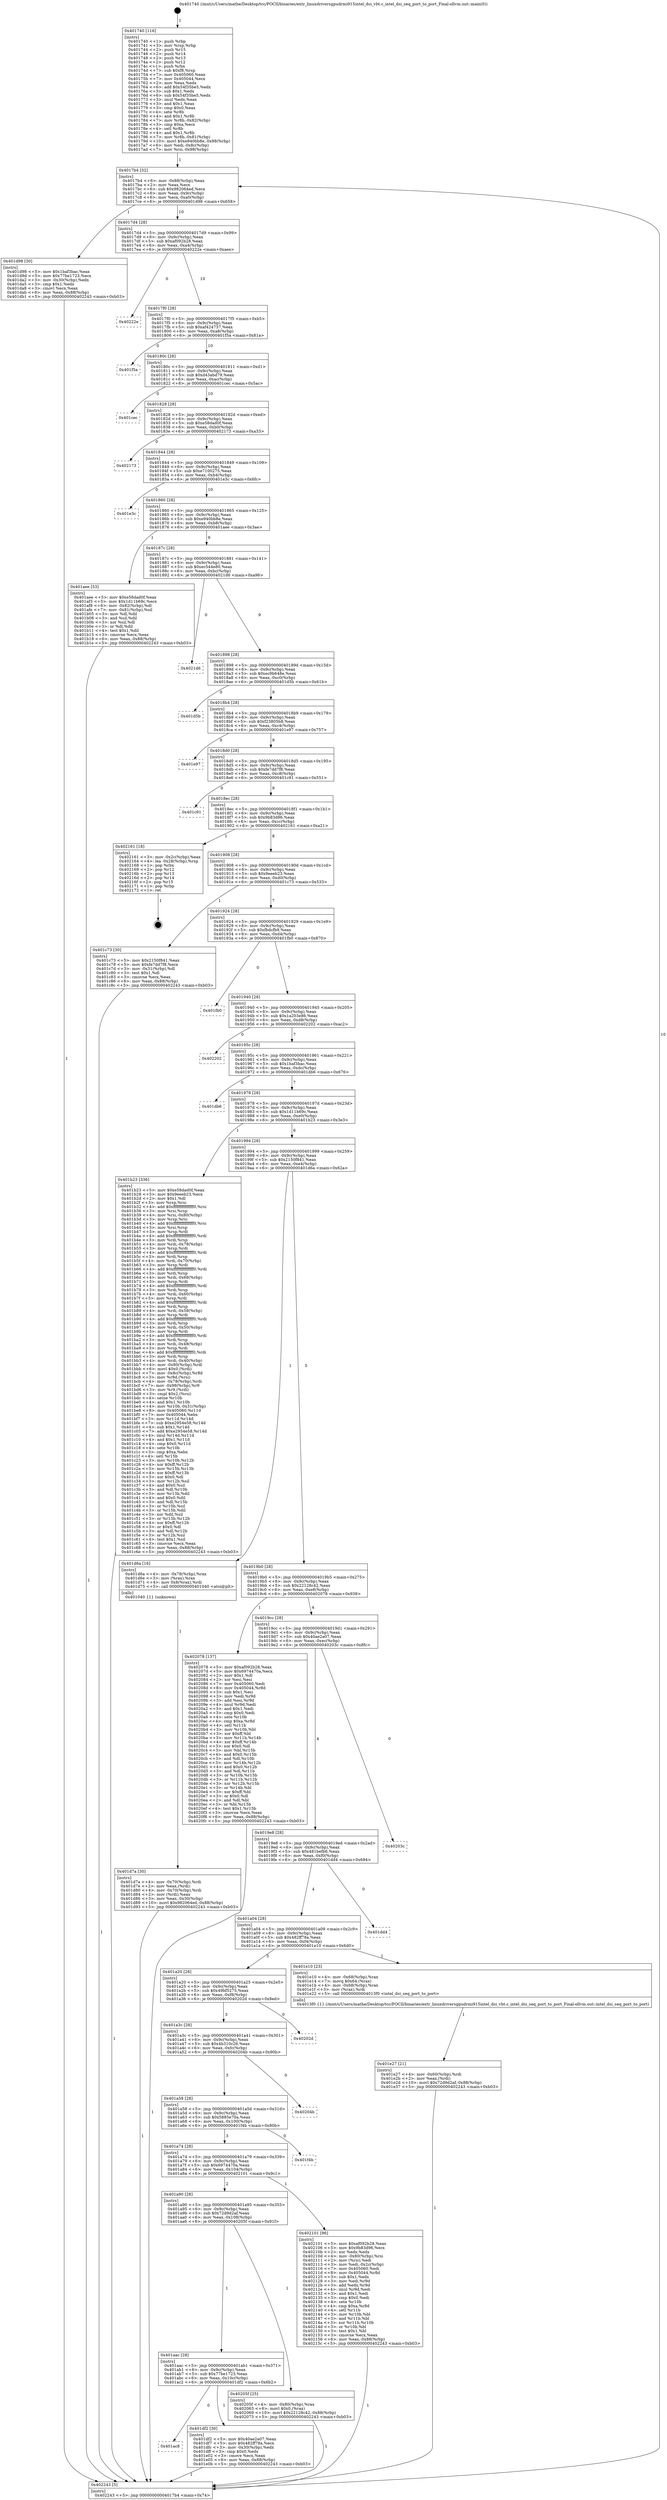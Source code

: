 digraph "0x401740" {
  label = "0x401740 (/mnt/c/Users/mathe/Desktop/tcc/POCII/binaries/extr_linuxdriversgpudrmi915intel_dsi_vbt.c_intel_dsi_seq_port_to_port_Final-ollvm.out::main(0))"
  labelloc = "t"
  node[shape=record]

  Entry [label="",width=0.3,height=0.3,shape=circle,fillcolor=black,style=filled]
  "0x4017b4" [label="{
     0x4017b4 [32]\l
     | [instrs]\l
     &nbsp;&nbsp;0x4017b4 \<+6\>: mov -0x88(%rbp),%eax\l
     &nbsp;&nbsp;0x4017ba \<+2\>: mov %eax,%ecx\l
     &nbsp;&nbsp;0x4017bc \<+6\>: sub $0x982064ed,%ecx\l
     &nbsp;&nbsp;0x4017c2 \<+6\>: mov %eax,-0x9c(%rbp)\l
     &nbsp;&nbsp;0x4017c8 \<+6\>: mov %ecx,-0xa0(%rbp)\l
     &nbsp;&nbsp;0x4017ce \<+6\>: je 0000000000401d98 \<main+0x658\>\l
  }"]
  "0x401d98" [label="{
     0x401d98 [30]\l
     | [instrs]\l
     &nbsp;&nbsp;0x401d98 \<+5\>: mov $0x1baf3bac,%eax\l
     &nbsp;&nbsp;0x401d9d \<+5\>: mov $0x77be1723,%ecx\l
     &nbsp;&nbsp;0x401da2 \<+3\>: mov -0x30(%rbp),%edx\l
     &nbsp;&nbsp;0x401da5 \<+3\>: cmp $0x1,%edx\l
     &nbsp;&nbsp;0x401da8 \<+3\>: cmovl %ecx,%eax\l
     &nbsp;&nbsp;0x401dab \<+6\>: mov %eax,-0x88(%rbp)\l
     &nbsp;&nbsp;0x401db1 \<+5\>: jmp 0000000000402243 \<main+0xb03\>\l
  }"]
  "0x4017d4" [label="{
     0x4017d4 [28]\l
     | [instrs]\l
     &nbsp;&nbsp;0x4017d4 \<+5\>: jmp 00000000004017d9 \<main+0x99\>\l
     &nbsp;&nbsp;0x4017d9 \<+6\>: mov -0x9c(%rbp),%eax\l
     &nbsp;&nbsp;0x4017df \<+5\>: sub $0xaf092b28,%eax\l
     &nbsp;&nbsp;0x4017e4 \<+6\>: mov %eax,-0xa4(%rbp)\l
     &nbsp;&nbsp;0x4017ea \<+6\>: je 000000000040222e \<main+0xaee\>\l
  }"]
  Exit [label="",width=0.3,height=0.3,shape=circle,fillcolor=black,style=filled,peripheries=2]
  "0x40222e" [label="{
     0x40222e\l
  }", style=dashed]
  "0x4017f0" [label="{
     0x4017f0 [28]\l
     | [instrs]\l
     &nbsp;&nbsp;0x4017f0 \<+5\>: jmp 00000000004017f5 \<main+0xb5\>\l
     &nbsp;&nbsp;0x4017f5 \<+6\>: mov -0x9c(%rbp),%eax\l
     &nbsp;&nbsp;0x4017fb \<+5\>: sub $0xaf424737,%eax\l
     &nbsp;&nbsp;0x401800 \<+6\>: mov %eax,-0xa8(%rbp)\l
     &nbsp;&nbsp;0x401806 \<+6\>: je 0000000000401f5a \<main+0x81a\>\l
  }"]
  "0x401e27" [label="{
     0x401e27 [21]\l
     | [instrs]\l
     &nbsp;&nbsp;0x401e27 \<+4\>: mov -0x60(%rbp),%rdi\l
     &nbsp;&nbsp;0x401e2b \<+2\>: mov %eax,(%rdi)\l
     &nbsp;&nbsp;0x401e2d \<+10\>: movl $0x72d9d2af,-0x88(%rbp)\l
     &nbsp;&nbsp;0x401e37 \<+5\>: jmp 0000000000402243 \<main+0xb03\>\l
  }"]
  "0x401f5a" [label="{
     0x401f5a\l
  }", style=dashed]
  "0x40180c" [label="{
     0x40180c [28]\l
     | [instrs]\l
     &nbsp;&nbsp;0x40180c \<+5\>: jmp 0000000000401811 \<main+0xd1\>\l
     &nbsp;&nbsp;0x401811 \<+6\>: mov -0x9c(%rbp),%eax\l
     &nbsp;&nbsp;0x401817 \<+5\>: sub $0xd43abd79,%eax\l
     &nbsp;&nbsp;0x40181c \<+6\>: mov %eax,-0xac(%rbp)\l
     &nbsp;&nbsp;0x401822 \<+6\>: je 0000000000401cec \<main+0x5ac\>\l
  }"]
  "0x401ac8" [label="{
     0x401ac8\l
  }", style=dashed]
  "0x401cec" [label="{
     0x401cec\l
  }", style=dashed]
  "0x401828" [label="{
     0x401828 [28]\l
     | [instrs]\l
     &nbsp;&nbsp;0x401828 \<+5\>: jmp 000000000040182d \<main+0xed\>\l
     &nbsp;&nbsp;0x40182d \<+6\>: mov -0x9c(%rbp),%eax\l
     &nbsp;&nbsp;0x401833 \<+5\>: sub $0xe58dad0f,%eax\l
     &nbsp;&nbsp;0x401838 \<+6\>: mov %eax,-0xb0(%rbp)\l
     &nbsp;&nbsp;0x40183e \<+6\>: je 0000000000402173 \<main+0xa33\>\l
  }"]
  "0x401df2" [label="{
     0x401df2 [30]\l
     | [instrs]\l
     &nbsp;&nbsp;0x401df2 \<+5\>: mov $0x40ae2a07,%eax\l
     &nbsp;&nbsp;0x401df7 \<+5\>: mov $0x482ff78a,%ecx\l
     &nbsp;&nbsp;0x401dfc \<+3\>: mov -0x30(%rbp),%edx\l
     &nbsp;&nbsp;0x401dff \<+3\>: cmp $0x0,%edx\l
     &nbsp;&nbsp;0x401e02 \<+3\>: cmove %ecx,%eax\l
     &nbsp;&nbsp;0x401e05 \<+6\>: mov %eax,-0x88(%rbp)\l
     &nbsp;&nbsp;0x401e0b \<+5\>: jmp 0000000000402243 \<main+0xb03\>\l
  }"]
  "0x402173" [label="{
     0x402173\l
  }", style=dashed]
  "0x401844" [label="{
     0x401844 [28]\l
     | [instrs]\l
     &nbsp;&nbsp;0x401844 \<+5\>: jmp 0000000000401849 \<main+0x109\>\l
     &nbsp;&nbsp;0x401849 \<+6\>: mov -0x9c(%rbp),%eax\l
     &nbsp;&nbsp;0x40184f \<+5\>: sub $0xe7100275,%eax\l
     &nbsp;&nbsp;0x401854 \<+6\>: mov %eax,-0xb4(%rbp)\l
     &nbsp;&nbsp;0x40185a \<+6\>: je 0000000000401e3c \<main+0x6fc\>\l
  }"]
  "0x401aac" [label="{
     0x401aac [28]\l
     | [instrs]\l
     &nbsp;&nbsp;0x401aac \<+5\>: jmp 0000000000401ab1 \<main+0x371\>\l
     &nbsp;&nbsp;0x401ab1 \<+6\>: mov -0x9c(%rbp),%eax\l
     &nbsp;&nbsp;0x401ab7 \<+5\>: sub $0x77be1723,%eax\l
     &nbsp;&nbsp;0x401abc \<+6\>: mov %eax,-0x10c(%rbp)\l
     &nbsp;&nbsp;0x401ac2 \<+6\>: je 0000000000401df2 \<main+0x6b2\>\l
  }"]
  "0x401e3c" [label="{
     0x401e3c\l
  }", style=dashed]
  "0x401860" [label="{
     0x401860 [28]\l
     | [instrs]\l
     &nbsp;&nbsp;0x401860 \<+5\>: jmp 0000000000401865 \<main+0x125\>\l
     &nbsp;&nbsp;0x401865 \<+6\>: mov -0x9c(%rbp),%eax\l
     &nbsp;&nbsp;0x40186b \<+5\>: sub $0xe940bb8e,%eax\l
     &nbsp;&nbsp;0x401870 \<+6\>: mov %eax,-0xb8(%rbp)\l
     &nbsp;&nbsp;0x401876 \<+6\>: je 0000000000401aee \<main+0x3ae\>\l
  }"]
  "0x40205f" [label="{
     0x40205f [25]\l
     | [instrs]\l
     &nbsp;&nbsp;0x40205f \<+4\>: mov -0x80(%rbp),%rax\l
     &nbsp;&nbsp;0x402063 \<+6\>: movl $0x0,(%rax)\l
     &nbsp;&nbsp;0x402069 \<+10\>: movl $0x22128c42,-0x88(%rbp)\l
     &nbsp;&nbsp;0x402073 \<+5\>: jmp 0000000000402243 \<main+0xb03\>\l
  }"]
  "0x401aee" [label="{
     0x401aee [53]\l
     | [instrs]\l
     &nbsp;&nbsp;0x401aee \<+5\>: mov $0xe58dad0f,%eax\l
     &nbsp;&nbsp;0x401af3 \<+5\>: mov $0x1d11b69c,%ecx\l
     &nbsp;&nbsp;0x401af8 \<+6\>: mov -0x82(%rbp),%dl\l
     &nbsp;&nbsp;0x401afe \<+7\>: mov -0x81(%rbp),%sil\l
     &nbsp;&nbsp;0x401b05 \<+3\>: mov %dl,%dil\l
     &nbsp;&nbsp;0x401b08 \<+3\>: and %sil,%dil\l
     &nbsp;&nbsp;0x401b0b \<+3\>: xor %sil,%dl\l
     &nbsp;&nbsp;0x401b0e \<+3\>: or %dl,%dil\l
     &nbsp;&nbsp;0x401b11 \<+4\>: test $0x1,%dil\l
     &nbsp;&nbsp;0x401b15 \<+3\>: cmovne %ecx,%eax\l
     &nbsp;&nbsp;0x401b18 \<+6\>: mov %eax,-0x88(%rbp)\l
     &nbsp;&nbsp;0x401b1e \<+5\>: jmp 0000000000402243 \<main+0xb03\>\l
  }"]
  "0x40187c" [label="{
     0x40187c [28]\l
     | [instrs]\l
     &nbsp;&nbsp;0x40187c \<+5\>: jmp 0000000000401881 \<main+0x141\>\l
     &nbsp;&nbsp;0x401881 \<+6\>: mov -0x9c(%rbp),%eax\l
     &nbsp;&nbsp;0x401887 \<+5\>: sub $0xec544e80,%eax\l
     &nbsp;&nbsp;0x40188c \<+6\>: mov %eax,-0xbc(%rbp)\l
     &nbsp;&nbsp;0x401892 \<+6\>: je 00000000004021d6 \<main+0xa96\>\l
  }"]
  "0x402243" [label="{
     0x402243 [5]\l
     | [instrs]\l
     &nbsp;&nbsp;0x402243 \<+5\>: jmp 00000000004017b4 \<main+0x74\>\l
  }"]
  "0x401740" [label="{
     0x401740 [116]\l
     | [instrs]\l
     &nbsp;&nbsp;0x401740 \<+1\>: push %rbp\l
     &nbsp;&nbsp;0x401741 \<+3\>: mov %rsp,%rbp\l
     &nbsp;&nbsp;0x401744 \<+2\>: push %r15\l
     &nbsp;&nbsp;0x401746 \<+2\>: push %r14\l
     &nbsp;&nbsp;0x401748 \<+2\>: push %r13\l
     &nbsp;&nbsp;0x40174a \<+2\>: push %r12\l
     &nbsp;&nbsp;0x40174c \<+1\>: push %rbx\l
     &nbsp;&nbsp;0x40174d \<+7\>: sub $0xf8,%rsp\l
     &nbsp;&nbsp;0x401754 \<+7\>: mov 0x405060,%eax\l
     &nbsp;&nbsp;0x40175b \<+7\>: mov 0x405044,%ecx\l
     &nbsp;&nbsp;0x401762 \<+2\>: mov %eax,%edx\l
     &nbsp;&nbsp;0x401764 \<+6\>: add $0x54f35be5,%edx\l
     &nbsp;&nbsp;0x40176a \<+3\>: sub $0x1,%edx\l
     &nbsp;&nbsp;0x40176d \<+6\>: sub $0x54f35be5,%edx\l
     &nbsp;&nbsp;0x401773 \<+3\>: imul %edx,%eax\l
     &nbsp;&nbsp;0x401776 \<+3\>: and $0x1,%eax\l
     &nbsp;&nbsp;0x401779 \<+3\>: cmp $0x0,%eax\l
     &nbsp;&nbsp;0x40177c \<+4\>: sete %r8b\l
     &nbsp;&nbsp;0x401780 \<+4\>: and $0x1,%r8b\l
     &nbsp;&nbsp;0x401784 \<+7\>: mov %r8b,-0x82(%rbp)\l
     &nbsp;&nbsp;0x40178b \<+3\>: cmp $0xa,%ecx\l
     &nbsp;&nbsp;0x40178e \<+4\>: setl %r8b\l
     &nbsp;&nbsp;0x401792 \<+4\>: and $0x1,%r8b\l
     &nbsp;&nbsp;0x401796 \<+7\>: mov %r8b,-0x81(%rbp)\l
     &nbsp;&nbsp;0x40179d \<+10\>: movl $0xe940bb8e,-0x88(%rbp)\l
     &nbsp;&nbsp;0x4017a7 \<+6\>: mov %edi,-0x8c(%rbp)\l
     &nbsp;&nbsp;0x4017ad \<+7\>: mov %rsi,-0x98(%rbp)\l
  }"]
  "0x401a90" [label="{
     0x401a90 [28]\l
     | [instrs]\l
     &nbsp;&nbsp;0x401a90 \<+5\>: jmp 0000000000401a95 \<main+0x355\>\l
     &nbsp;&nbsp;0x401a95 \<+6\>: mov -0x9c(%rbp),%eax\l
     &nbsp;&nbsp;0x401a9b \<+5\>: sub $0x72d9d2af,%eax\l
     &nbsp;&nbsp;0x401aa0 \<+6\>: mov %eax,-0x108(%rbp)\l
     &nbsp;&nbsp;0x401aa6 \<+6\>: je 000000000040205f \<main+0x91f\>\l
  }"]
  "0x4021d6" [label="{
     0x4021d6\l
  }", style=dashed]
  "0x401898" [label="{
     0x401898 [28]\l
     | [instrs]\l
     &nbsp;&nbsp;0x401898 \<+5\>: jmp 000000000040189d \<main+0x15d\>\l
     &nbsp;&nbsp;0x40189d \<+6\>: mov -0x9c(%rbp),%eax\l
     &nbsp;&nbsp;0x4018a3 \<+5\>: sub $0xec9b648e,%eax\l
     &nbsp;&nbsp;0x4018a8 \<+6\>: mov %eax,-0xc0(%rbp)\l
     &nbsp;&nbsp;0x4018ae \<+6\>: je 0000000000401d5b \<main+0x61b\>\l
  }"]
  "0x402101" [label="{
     0x402101 [96]\l
     | [instrs]\l
     &nbsp;&nbsp;0x402101 \<+5\>: mov $0xaf092b28,%eax\l
     &nbsp;&nbsp;0x402106 \<+5\>: mov $0x9b83d96,%ecx\l
     &nbsp;&nbsp;0x40210b \<+2\>: xor %edx,%edx\l
     &nbsp;&nbsp;0x40210d \<+4\>: mov -0x80(%rbp),%rsi\l
     &nbsp;&nbsp;0x402111 \<+2\>: mov (%rsi),%edi\l
     &nbsp;&nbsp;0x402113 \<+3\>: mov %edi,-0x2c(%rbp)\l
     &nbsp;&nbsp;0x402116 \<+7\>: mov 0x405060,%edi\l
     &nbsp;&nbsp;0x40211d \<+8\>: mov 0x405044,%r8d\l
     &nbsp;&nbsp;0x402125 \<+3\>: sub $0x1,%edx\l
     &nbsp;&nbsp;0x402128 \<+3\>: mov %edi,%r9d\l
     &nbsp;&nbsp;0x40212b \<+3\>: add %edx,%r9d\l
     &nbsp;&nbsp;0x40212e \<+4\>: imul %r9d,%edi\l
     &nbsp;&nbsp;0x402132 \<+3\>: and $0x1,%edi\l
     &nbsp;&nbsp;0x402135 \<+3\>: cmp $0x0,%edi\l
     &nbsp;&nbsp;0x402138 \<+4\>: sete %r10b\l
     &nbsp;&nbsp;0x40213c \<+4\>: cmp $0xa,%r8d\l
     &nbsp;&nbsp;0x402140 \<+4\>: setl %r11b\l
     &nbsp;&nbsp;0x402144 \<+3\>: mov %r10b,%bl\l
     &nbsp;&nbsp;0x402147 \<+3\>: and %r11b,%bl\l
     &nbsp;&nbsp;0x40214a \<+3\>: xor %r11b,%r10b\l
     &nbsp;&nbsp;0x40214d \<+3\>: or %r10b,%bl\l
     &nbsp;&nbsp;0x402150 \<+3\>: test $0x1,%bl\l
     &nbsp;&nbsp;0x402153 \<+3\>: cmovne %ecx,%eax\l
     &nbsp;&nbsp;0x402156 \<+6\>: mov %eax,-0x88(%rbp)\l
     &nbsp;&nbsp;0x40215c \<+5\>: jmp 0000000000402243 \<main+0xb03\>\l
  }"]
  "0x401d5b" [label="{
     0x401d5b\l
  }", style=dashed]
  "0x4018b4" [label="{
     0x4018b4 [28]\l
     | [instrs]\l
     &nbsp;&nbsp;0x4018b4 \<+5\>: jmp 00000000004018b9 \<main+0x179\>\l
     &nbsp;&nbsp;0x4018b9 \<+6\>: mov -0x9c(%rbp),%eax\l
     &nbsp;&nbsp;0x4018bf \<+5\>: sub $0xf23805b8,%eax\l
     &nbsp;&nbsp;0x4018c4 \<+6\>: mov %eax,-0xc4(%rbp)\l
     &nbsp;&nbsp;0x4018ca \<+6\>: je 0000000000401e97 \<main+0x757\>\l
  }"]
  "0x401a74" [label="{
     0x401a74 [28]\l
     | [instrs]\l
     &nbsp;&nbsp;0x401a74 \<+5\>: jmp 0000000000401a79 \<main+0x339\>\l
     &nbsp;&nbsp;0x401a79 \<+6\>: mov -0x9c(%rbp),%eax\l
     &nbsp;&nbsp;0x401a7f \<+5\>: sub $0x6974470a,%eax\l
     &nbsp;&nbsp;0x401a84 \<+6\>: mov %eax,-0x104(%rbp)\l
     &nbsp;&nbsp;0x401a8a \<+6\>: je 0000000000402101 \<main+0x9c1\>\l
  }"]
  "0x401e97" [label="{
     0x401e97\l
  }", style=dashed]
  "0x4018d0" [label="{
     0x4018d0 [28]\l
     | [instrs]\l
     &nbsp;&nbsp;0x4018d0 \<+5\>: jmp 00000000004018d5 \<main+0x195\>\l
     &nbsp;&nbsp;0x4018d5 \<+6\>: mov -0x9c(%rbp),%eax\l
     &nbsp;&nbsp;0x4018db \<+5\>: sub $0xfe7dd7f8,%eax\l
     &nbsp;&nbsp;0x4018e0 \<+6\>: mov %eax,-0xc8(%rbp)\l
     &nbsp;&nbsp;0x4018e6 \<+6\>: je 0000000000401c91 \<main+0x551\>\l
  }"]
  "0x401f4b" [label="{
     0x401f4b\l
  }", style=dashed]
  "0x401c91" [label="{
     0x401c91\l
  }", style=dashed]
  "0x4018ec" [label="{
     0x4018ec [28]\l
     | [instrs]\l
     &nbsp;&nbsp;0x4018ec \<+5\>: jmp 00000000004018f1 \<main+0x1b1\>\l
     &nbsp;&nbsp;0x4018f1 \<+6\>: mov -0x9c(%rbp),%eax\l
     &nbsp;&nbsp;0x4018f7 \<+5\>: sub $0x9b83d96,%eax\l
     &nbsp;&nbsp;0x4018fc \<+6\>: mov %eax,-0xcc(%rbp)\l
     &nbsp;&nbsp;0x401902 \<+6\>: je 0000000000402161 \<main+0xa21\>\l
  }"]
  "0x401a58" [label="{
     0x401a58 [28]\l
     | [instrs]\l
     &nbsp;&nbsp;0x401a58 \<+5\>: jmp 0000000000401a5d \<main+0x31d\>\l
     &nbsp;&nbsp;0x401a5d \<+6\>: mov -0x9c(%rbp),%eax\l
     &nbsp;&nbsp;0x401a63 \<+5\>: sub $0x5885e70a,%eax\l
     &nbsp;&nbsp;0x401a68 \<+6\>: mov %eax,-0x100(%rbp)\l
     &nbsp;&nbsp;0x401a6e \<+6\>: je 0000000000401f4b \<main+0x80b\>\l
  }"]
  "0x402161" [label="{
     0x402161 [18]\l
     | [instrs]\l
     &nbsp;&nbsp;0x402161 \<+3\>: mov -0x2c(%rbp),%eax\l
     &nbsp;&nbsp;0x402164 \<+4\>: lea -0x28(%rbp),%rsp\l
     &nbsp;&nbsp;0x402168 \<+1\>: pop %rbx\l
     &nbsp;&nbsp;0x402169 \<+2\>: pop %r12\l
     &nbsp;&nbsp;0x40216b \<+2\>: pop %r13\l
     &nbsp;&nbsp;0x40216d \<+2\>: pop %r14\l
     &nbsp;&nbsp;0x40216f \<+2\>: pop %r15\l
     &nbsp;&nbsp;0x402171 \<+1\>: pop %rbp\l
     &nbsp;&nbsp;0x402172 \<+1\>: ret\l
  }"]
  "0x401908" [label="{
     0x401908 [28]\l
     | [instrs]\l
     &nbsp;&nbsp;0x401908 \<+5\>: jmp 000000000040190d \<main+0x1cd\>\l
     &nbsp;&nbsp;0x40190d \<+6\>: mov -0x9c(%rbp),%eax\l
     &nbsp;&nbsp;0x401913 \<+5\>: sub $0x9eeeb23,%eax\l
     &nbsp;&nbsp;0x401918 \<+6\>: mov %eax,-0xd0(%rbp)\l
     &nbsp;&nbsp;0x40191e \<+6\>: je 0000000000401c73 \<main+0x533\>\l
  }"]
  "0x40204b" [label="{
     0x40204b\l
  }", style=dashed]
  "0x401c73" [label="{
     0x401c73 [30]\l
     | [instrs]\l
     &nbsp;&nbsp;0x401c73 \<+5\>: mov $0x2150f841,%eax\l
     &nbsp;&nbsp;0x401c78 \<+5\>: mov $0xfe7dd7f8,%ecx\l
     &nbsp;&nbsp;0x401c7d \<+3\>: mov -0x31(%rbp),%dl\l
     &nbsp;&nbsp;0x401c80 \<+3\>: test $0x1,%dl\l
     &nbsp;&nbsp;0x401c83 \<+3\>: cmovne %ecx,%eax\l
     &nbsp;&nbsp;0x401c86 \<+6\>: mov %eax,-0x88(%rbp)\l
     &nbsp;&nbsp;0x401c8c \<+5\>: jmp 0000000000402243 \<main+0xb03\>\l
  }"]
  "0x401924" [label="{
     0x401924 [28]\l
     | [instrs]\l
     &nbsp;&nbsp;0x401924 \<+5\>: jmp 0000000000401929 \<main+0x1e9\>\l
     &nbsp;&nbsp;0x401929 \<+6\>: mov -0x9c(%rbp),%eax\l
     &nbsp;&nbsp;0x40192f \<+5\>: sub $0xfbdcfb9,%eax\l
     &nbsp;&nbsp;0x401934 \<+6\>: mov %eax,-0xd4(%rbp)\l
     &nbsp;&nbsp;0x40193a \<+6\>: je 0000000000401fb0 \<main+0x870\>\l
  }"]
  "0x401a3c" [label="{
     0x401a3c [28]\l
     | [instrs]\l
     &nbsp;&nbsp;0x401a3c \<+5\>: jmp 0000000000401a41 \<main+0x301\>\l
     &nbsp;&nbsp;0x401a41 \<+6\>: mov -0x9c(%rbp),%eax\l
     &nbsp;&nbsp;0x401a47 \<+5\>: sub $0x4b310c26,%eax\l
     &nbsp;&nbsp;0x401a4c \<+6\>: mov %eax,-0xfc(%rbp)\l
     &nbsp;&nbsp;0x401a52 \<+6\>: je 000000000040204b \<main+0x90b\>\l
  }"]
  "0x401fb0" [label="{
     0x401fb0\l
  }", style=dashed]
  "0x401940" [label="{
     0x401940 [28]\l
     | [instrs]\l
     &nbsp;&nbsp;0x401940 \<+5\>: jmp 0000000000401945 \<main+0x205\>\l
     &nbsp;&nbsp;0x401945 \<+6\>: mov -0x9c(%rbp),%eax\l
     &nbsp;&nbsp;0x40194b \<+5\>: sub $0x1a203e86,%eax\l
     &nbsp;&nbsp;0x401950 \<+6\>: mov %eax,-0xd8(%rbp)\l
     &nbsp;&nbsp;0x401956 \<+6\>: je 0000000000402202 \<main+0xac2\>\l
  }"]
  "0x40202d" [label="{
     0x40202d\l
  }", style=dashed]
  "0x402202" [label="{
     0x402202\l
  }", style=dashed]
  "0x40195c" [label="{
     0x40195c [28]\l
     | [instrs]\l
     &nbsp;&nbsp;0x40195c \<+5\>: jmp 0000000000401961 \<main+0x221\>\l
     &nbsp;&nbsp;0x401961 \<+6\>: mov -0x9c(%rbp),%eax\l
     &nbsp;&nbsp;0x401967 \<+5\>: sub $0x1baf3bac,%eax\l
     &nbsp;&nbsp;0x40196c \<+6\>: mov %eax,-0xdc(%rbp)\l
     &nbsp;&nbsp;0x401972 \<+6\>: je 0000000000401db6 \<main+0x676\>\l
  }"]
  "0x401a20" [label="{
     0x401a20 [28]\l
     | [instrs]\l
     &nbsp;&nbsp;0x401a20 \<+5\>: jmp 0000000000401a25 \<main+0x2e5\>\l
     &nbsp;&nbsp;0x401a25 \<+6\>: mov -0x9c(%rbp),%eax\l
     &nbsp;&nbsp;0x401a2b \<+5\>: sub $0x49bf5275,%eax\l
     &nbsp;&nbsp;0x401a30 \<+6\>: mov %eax,-0xf8(%rbp)\l
     &nbsp;&nbsp;0x401a36 \<+6\>: je 000000000040202d \<main+0x8ed\>\l
  }"]
  "0x401db6" [label="{
     0x401db6\l
  }", style=dashed]
  "0x401978" [label="{
     0x401978 [28]\l
     | [instrs]\l
     &nbsp;&nbsp;0x401978 \<+5\>: jmp 000000000040197d \<main+0x23d\>\l
     &nbsp;&nbsp;0x40197d \<+6\>: mov -0x9c(%rbp),%eax\l
     &nbsp;&nbsp;0x401983 \<+5\>: sub $0x1d11b69c,%eax\l
     &nbsp;&nbsp;0x401988 \<+6\>: mov %eax,-0xe0(%rbp)\l
     &nbsp;&nbsp;0x40198e \<+6\>: je 0000000000401b23 \<main+0x3e3\>\l
  }"]
  "0x401e10" [label="{
     0x401e10 [23]\l
     | [instrs]\l
     &nbsp;&nbsp;0x401e10 \<+4\>: mov -0x68(%rbp),%rax\l
     &nbsp;&nbsp;0x401e14 \<+7\>: movq $0x64,(%rax)\l
     &nbsp;&nbsp;0x401e1b \<+4\>: mov -0x68(%rbp),%rax\l
     &nbsp;&nbsp;0x401e1f \<+3\>: mov (%rax),%rdi\l
     &nbsp;&nbsp;0x401e22 \<+5\>: call 00000000004013f0 \<intel_dsi_seq_port_to_port\>\l
     | [calls]\l
     &nbsp;&nbsp;0x4013f0 \{1\} (/mnt/c/Users/mathe/Desktop/tcc/POCII/binaries/extr_linuxdriversgpudrmi915intel_dsi_vbt.c_intel_dsi_seq_port_to_port_Final-ollvm.out::intel_dsi_seq_port_to_port)\l
  }"]
  "0x401b23" [label="{
     0x401b23 [336]\l
     | [instrs]\l
     &nbsp;&nbsp;0x401b23 \<+5\>: mov $0xe58dad0f,%eax\l
     &nbsp;&nbsp;0x401b28 \<+5\>: mov $0x9eeeb23,%ecx\l
     &nbsp;&nbsp;0x401b2d \<+2\>: mov $0x1,%dl\l
     &nbsp;&nbsp;0x401b2f \<+3\>: mov %rsp,%rsi\l
     &nbsp;&nbsp;0x401b32 \<+4\>: add $0xfffffffffffffff0,%rsi\l
     &nbsp;&nbsp;0x401b36 \<+3\>: mov %rsi,%rsp\l
     &nbsp;&nbsp;0x401b39 \<+4\>: mov %rsi,-0x80(%rbp)\l
     &nbsp;&nbsp;0x401b3d \<+3\>: mov %rsp,%rsi\l
     &nbsp;&nbsp;0x401b40 \<+4\>: add $0xfffffffffffffff0,%rsi\l
     &nbsp;&nbsp;0x401b44 \<+3\>: mov %rsi,%rsp\l
     &nbsp;&nbsp;0x401b47 \<+3\>: mov %rsp,%rdi\l
     &nbsp;&nbsp;0x401b4a \<+4\>: add $0xfffffffffffffff0,%rdi\l
     &nbsp;&nbsp;0x401b4e \<+3\>: mov %rdi,%rsp\l
     &nbsp;&nbsp;0x401b51 \<+4\>: mov %rdi,-0x78(%rbp)\l
     &nbsp;&nbsp;0x401b55 \<+3\>: mov %rsp,%rdi\l
     &nbsp;&nbsp;0x401b58 \<+4\>: add $0xfffffffffffffff0,%rdi\l
     &nbsp;&nbsp;0x401b5c \<+3\>: mov %rdi,%rsp\l
     &nbsp;&nbsp;0x401b5f \<+4\>: mov %rdi,-0x70(%rbp)\l
     &nbsp;&nbsp;0x401b63 \<+3\>: mov %rsp,%rdi\l
     &nbsp;&nbsp;0x401b66 \<+4\>: add $0xfffffffffffffff0,%rdi\l
     &nbsp;&nbsp;0x401b6a \<+3\>: mov %rdi,%rsp\l
     &nbsp;&nbsp;0x401b6d \<+4\>: mov %rdi,-0x68(%rbp)\l
     &nbsp;&nbsp;0x401b71 \<+3\>: mov %rsp,%rdi\l
     &nbsp;&nbsp;0x401b74 \<+4\>: add $0xfffffffffffffff0,%rdi\l
     &nbsp;&nbsp;0x401b78 \<+3\>: mov %rdi,%rsp\l
     &nbsp;&nbsp;0x401b7b \<+4\>: mov %rdi,-0x60(%rbp)\l
     &nbsp;&nbsp;0x401b7f \<+3\>: mov %rsp,%rdi\l
     &nbsp;&nbsp;0x401b82 \<+4\>: add $0xfffffffffffffff0,%rdi\l
     &nbsp;&nbsp;0x401b86 \<+3\>: mov %rdi,%rsp\l
     &nbsp;&nbsp;0x401b89 \<+4\>: mov %rdi,-0x58(%rbp)\l
     &nbsp;&nbsp;0x401b8d \<+3\>: mov %rsp,%rdi\l
     &nbsp;&nbsp;0x401b90 \<+4\>: add $0xfffffffffffffff0,%rdi\l
     &nbsp;&nbsp;0x401b94 \<+3\>: mov %rdi,%rsp\l
     &nbsp;&nbsp;0x401b97 \<+4\>: mov %rdi,-0x50(%rbp)\l
     &nbsp;&nbsp;0x401b9b \<+3\>: mov %rsp,%rdi\l
     &nbsp;&nbsp;0x401b9e \<+4\>: add $0xfffffffffffffff0,%rdi\l
     &nbsp;&nbsp;0x401ba2 \<+3\>: mov %rdi,%rsp\l
     &nbsp;&nbsp;0x401ba5 \<+4\>: mov %rdi,-0x48(%rbp)\l
     &nbsp;&nbsp;0x401ba9 \<+3\>: mov %rsp,%rdi\l
     &nbsp;&nbsp;0x401bac \<+4\>: add $0xfffffffffffffff0,%rdi\l
     &nbsp;&nbsp;0x401bb0 \<+3\>: mov %rdi,%rsp\l
     &nbsp;&nbsp;0x401bb3 \<+4\>: mov %rdi,-0x40(%rbp)\l
     &nbsp;&nbsp;0x401bb7 \<+4\>: mov -0x80(%rbp),%rdi\l
     &nbsp;&nbsp;0x401bbb \<+6\>: movl $0x0,(%rdi)\l
     &nbsp;&nbsp;0x401bc1 \<+7\>: mov -0x8c(%rbp),%r8d\l
     &nbsp;&nbsp;0x401bc8 \<+3\>: mov %r8d,(%rsi)\l
     &nbsp;&nbsp;0x401bcb \<+4\>: mov -0x78(%rbp),%rdi\l
     &nbsp;&nbsp;0x401bcf \<+7\>: mov -0x98(%rbp),%r9\l
     &nbsp;&nbsp;0x401bd6 \<+3\>: mov %r9,(%rdi)\l
     &nbsp;&nbsp;0x401bd9 \<+3\>: cmpl $0x2,(%rsi)\l
     &nbsp;&nbsp;0x401bdc \<+4\>: setne %r10b\l
     &nbsp;&nbsp;0x401be0 \<+4\>: and $0x1,%r10b\l
     &nbsp;&nbsp;0x401be4 \<+4\>: mov %r10b,-0x31(%rbp)\l
     &nbsp;&nbsp;0x401be8 \<+8\>: mov 0x405060,%r11d\l
     &nbsp;&nbsp;0x401bf0 \<+7\>: mov 0x405044,%ebx\l
     &nbsp;&nbsp;0x401bf7 \<+3\>: mov %r11d,%r14d\l
     &nbsp;&nbsp;0x401bfa \<+7\>: sub $0xe2954e58,%r14d\l
     &nbsp;&nbsp;0x401c01 \<+4\>: sub $0x1,%r14d\l
     &nbsp;&nbsp;0x401c05 \<+7\>: add $0xe2954e58,%r14d\l
     &nbsp;&nbsp;0x401c0c \<+4\>: imul %r14d,%r11d\l
     &nbsp;&nbsp;0x401c10 \<+4\>: and $0x1,%r11d\l
     &nbsp;&nbsp;0x401c14 \<+4\>: cmp $0x0,%r11d\l
     &nbsp;&nbsp;0x401c18 \<+4\>: sete %r10b\l
     &nbsp;&nbsp;0x401c1c \<+3\>: cmp $0xa,%ebx\l
     &nbsp;&nbsp;0x401c1f \<+4\>: setl %r15b\l
     &nbsp;&nbsp;0x401c23 \<+3\>: mov %r10b,%r12b\l
     &nbsp;&nbsp;0x401c26 \<+4\>: xor $0xff,%r12b\l
     &nbsp;&nbsp;0x401c2a \<+3\>: mov %r15b,%r13b\l
     &nbsp;&nbsp;0x401c2d \<+4\>: xor $0xff,%r13b\l
     &nbsp;&nbsp;0x401c31 \<+3\>: xor $0x0,%dl\l
     &nbsp;&nbsp;0x401c34 \<+3\>: mov %r12b,%sil\l
     &nbsp;&nbsp;0x401c37 \<+4\>: and $0x0,%sil\l
     &nbsp;&nbsp;0x401c3b \<+3\>: and %dl,%r10b\l
     &nbsp;&nbsp;0x401c3e \<+3\>: mov %r13b,%dil\l
     &nbsp;&nbsp;0x401c41 \<+4\>: and $0x0,%dil\l
     &nbsp;&nbsp;0x401c45 \<+3\>: and %dl,%r15b\l
     &nbsp;&nbsp;0x401c48 \<+3\>: or %r10b,%sil\l
     &nbsp;&nbsp;0x401c4b \<+3\>: or %r15b,%dil\l
     &nbsp;&nbsp;0x401c4e \<+3\>: xor %dil,%sil\l
     &nbsp;&nbsp;0x401c51 \<+3\>: or %r13b,%r12b\l
     &nbsp;&nbsp;0x401c54 \<+4\>: xor $0xff,%r12b\l
     &nbsp;&nbsp;0x401c58 \<+3\>: or $0x0,%dl\l
     &nbsp;&nbsp;0x401c5b \<+3\>: and %dl,%r12b\l
     &nbsp;&nbsp;0x401c5e \<+3\>: or %r12b,%sil\l
     &nbsp;&nbsp;0x401c61 \<+4\>: test $0x1,%sil\l
     &nbsp;&nbsp;0x401c65 \<+3\>: cmovne %ecx,%eax\l
     &nbsp;&nbsp;0x401c68 \<+6\>: mov %eax,-0x88(%rbp)\l
     &nbsp;&nbsp;0x401c6e \<+5\>: jmp 0000000000402243 \<main+0xb03\>\l
  }"]
  "0x401994" [label="{
     0x401994 [28]\l
     | [instrs]\l
     &nbsp;&nbsp;0x401994 \<+5\>: jmp 0000000000401999 \<main+0x259\>\l
     &nbsp;&nbsp;0x401999 \<+6\>: mov -0x9c(%rbp),%eax\l
     &nbsp;&nbsp;0x40199f \<+5\>: sub $0x2150f841,%eax\l
     &nbsp;&nbsp;0x4019a4 \<+6\>: mov %eax,-0xe4(%rbp)\l
     &nbsp;&nbsp;0x4019aa \<+6\>: je 0000000000401d6a \<main+0x62a\>\l
  }"]
  "0x401a04" [label="{
     0x401a04 [28]\l
     | [instrs]\l
     &nbsp;&nbsp;0x401a04 \<+5\>: jmp 0000000000401a09 \<main+0x2c9\>\l
     &nbsp;&nbsp;0x401a09 \<+6\>: mov -0x9c(%rbp),%eax\l
     &nbsp;&nbsp;0x401a0f \<+5\>: sub $0x482ff78a,%eax\l
     &nbsp;&nbsp;0x401a14 \<+6\>: mov %eax,-0xf4(%rbp)\l
     &nbsp;&nbsp;0x401a1a \<+6\>: je 0000000000401e10 \<main+0x6d0\>\l
  }"]
  "0x401dd4" [label="{
     0x401dd4\l
  }", style=dashed]
  "0x401d6a" [label="{
     0x401d6a [16]\l
     | [instrs]\l
     &nbsp;&nbsp;0x401d6a \<+4\>: mov -0x78(%rbp),%rax\l
     &nbsp;&nbsp;0x401d6e \<+3\>: mov (%rax),%rax\l
     &nbsp;&nbsp;0x401d71 \<+4\>: mov 0x8(%rax),%rdi\l
     &nbsp;&nbsp;0x401d75 \<+5\>: call 0000000000401040 \<atoi@plt\>\l
     | [calls]\l
     &nbsp;&nbsp;0x401040 \{1\} (unknown)\l
  }"]
  "0x4019b0" [label="{
     0x4019b0 [28]\l
     | [instrs]\l
     &nbsp;&nbsp;0x4019b0 \<+5\>: jmp 00000000004019b5 \<main+0x275\>\l
     &nbsp;&nbsp;0x4019b5 \<+6\>: mov -0x9c(%rbp),%eax\l
     &nbsp;&nbsp;0x4019bb \<+5\>: sub $0x22128c42,%eax\l
     &nbsp;&nbsp;0x4019c0 \<+6\>: mov %eax,-0xe8(%rbp)\l
     &nbsp;&nbsp;0x4019c6 \<+6\>: je 0000000000402078 \<main+0x938\>\l
  }"]
  "0x401d7a" [label="{
     0x401d7a [30]\l
     | [instrs]\l
     &nbsp;&nbsp;0x401d7a \<+4\>: mov -0x70(%rbp),%rdi\l
     &nbsp;&nbsp;0x401d7e \<+2\>: mov %eax,(%rdi)\l
     &nbsp;&nbsp;0x401d80 \<+4\>: mov -0x70(%rbp),%rdi\l
     &nbsp;&nbsp;0x401d84 \<+2\>: mov (%rdi),%eax\l
     &nbsp;&nbsp;0x401d86 \<+3\>: mov %eax,-0x30(%rbp)\l
     &nbsp;&nbsp;0x401d89 \<+10\>: movl $0x982064ed,-0x88(%rbp)\l
     &nbsp;&nbsp;0x401d93 \<+5\>: jmp 0000000000402243 \<main+0xb03\>\l
  }"]
  "0x4019e8" [label="{
     0x4019e8 [28]\l
     | [instrs]\l
     &nbsp;&nbsp;0x4019e8 \<+5\>: jmp 00000000004019ed \<main+0x2ad\>\l
     &nbsp;&nbsp;0x4019ed \<+6\>: mov -0x9c(%rbp),%eax\l
     &nbsp;&nbsp;0x4019f3 \<+5\>: sub $0x481befb6,%eax\l
     &nbsp;&nbsp;0x4019f8 \<+6\>: mov %eax,-0xf0(%rbp)\l
     &nbsp;&nbsp;0x4019fe \<+6\>: je 0000000000401dd4 \<main+0x694\>\l
  }"]
  "0x402078" [label="{
     0x402078 [137]\l
     | [instrs]\l
     &nbsp;&nbsp;0x402078 \<+5\>: mov $0xaf092b28,%eax\l
     &nbsp;&nbsp;0x40207d \<+5\>: mov $0x6974470a,%ecx\l
     &nbsp;&nbsp;0x402082 \<+2\>: mov $0x1,%dl\l
     &nbsp;&nbsp;0x402084 \<+2\>: xor %esi,%esi\l
     &nbsp;&nbsp;0x402086 \<+7\>: mov 0x405060,%edi\l
     &nbsp;&nbsp;0x40208d \<+8\>: mov 0x405044,%r8d\l
     &nbsp;&nbsp;0x402095 \<+3\>: sub $0x1,%esi\l
     &nbsp;&nbsp;0x402098 \<+3\>: mov %edi,%r9d\l
     &nbsp;&nbsp;0x40209b \<+3\>: add %esi,%r9d\l
     &nbsp;&nbsp;0x40209e \<+4\>: imul %r9d,%edi\l
     &nbsp;&nbsp;0x4020a2 \<+3\>: and $0x1,%edi\l
     &nbsp;&nbsp;0x4020a5 \<+3\>: cmp $0x0,%edi\l
     &nbsp;&nbsp;0x4020a8 \<+4\>: sete %r10b\l
     &nbsp;&nbsp;0x4020ac \<+4\>: cmp $0xa,%r8d\l
     &nbsp;&nbsp;0x4020b0 \<+4\>: setl %r11b\l
     &nbsp;&nbsp;0x4020b4 \<+3\>: mov %r10b,%bl\l
     &nbsp;&nbsp;0x4020b7 \<+3\>: xor $0xff,%bl\l
     &nbsp;&nbsp;0x4020ba \<+3\>: mov %r11b,%r14b\l
     &nbsp;&nbsp;0x4020bd \<+4\>: xor $0xff,%r14b\l
     &nbsp;&nbsp;0x4020c1 \<+3\>: xor $0x0,%dl\l
     &nbsp;&nbsp;0x4020c4 \<+3\>: mov %bl,%r15b\l
     &nbsp;&nbsp;0x4020c7 \<+4\>: and $0x0,%r15b\l
     &nbsp;&nbsp;0x4020cb \<+3\>: and %dl,%r10b\l
     &nbsp;&nbsp;0x4020ce \<+3\>: mov %r14b,%r12b\l
     &nbsp;&nbsp;0x4020d1 \<+4\>: and $0x0,%r12b\l
     &nbsp;&nbsp;0x4020d5 \<+3\>: and %dl,%r11b\l
     &nbsp;&nbsp;0x4020d8 \<+3\>: or %r10b,%r15b\l
     &nbsp;&nbsp;0x4020db \<+3\>: or %r11b,%r12b\l
     &nbsp;&nbsp;0x4020de \<+3\>: xor %r12b,%r15b\l
     &nbsp;&nbsp;0x4020e1 \<+3\>: or %r14b,%bl\l
     &nbsp;&nbsp;0x4020e4 \<+3\>: xor $0xff,%bl\l
     &nbsp;&nbsp;0x4020e7 \<+3\>: or $0x0,%dl\l
     &nbsp;&nbsp;0x4020ea \<+2\>: and %dl,%bl\l
     &nbsp;&nbsp;0x4020ec \<+3\>: or %bl,%r15b\l
     &nbsp;&nbsp;0x4020ef \<+4\>: test $0x1,%r15b\l
     &nbsp;&nbsp;0x4020f3 \<+3\>: cmovne %ecx,%eax\l
     &nbsp;&nbsp;0x4020f6 \<+6\>: mov %eax,-0x88(%rbp)\l
     &nbsp;&nbsp;0x4020fc \<+5\>: jmp 0000000000402243 \<main+0xb03\>\l
  }"]
  "0x4019cc" [label="{
     0x4019cc [28]\l
     | [instrs]\l
     &nbsp;&nbsp;0x4019cc \<+5\>: jmp 00000000004019d1 \<main+0x291\>\l
     &nbsp;&nbsp;0x4019d1 \<+6\>: mov -0x9c(%rbp),%eax\l
     &nbsp;&nbsp;0x4019d7 \<+5\>: sub $0x40ae2a07,%eax\l
     &nbsp;&nbsp;0x4019dc \<+6\>: mov %eax,-0xec(%rbp)\l
     &nbsp;&nbsp;0x4019e2 \<+6\>: je 000000000040203c \<main+0x8fc\>\l
  }"]
  "0x40203c" [label="{
     0x40203c\l
  }", style=dashed]
  Entry -> "0x401740" [label=" 1"]
  "0x4017b4" -> "0x401d98" [label=" 1"]
  "0x4017b4" -> "0x4017d4" [label=" 10"]
  "0x402161" -> Exit [label=" 1"]
  "0x4017d4" -> "0x40222e" [label=" 0"]
  "0x4017d4" -> "0x4017f0" [label=" 10"]
  "0x402101" -> "0x402243" [label=" 1"]
  "0x4017f0" -> "0x401f5a" [label=" 0"]
  "0x4017f0" -> "0x40180c" [label=" 10"]
  "0x402078" -> "0x402243" [label=" 1"]
  "0x40180c" -> "0x401cec" [label=" 0"]
  "0x40180c" -> "0x401828" [label=" 10"]
  "0x40205f" -> "0x402243" [label=" 1"]
  "0x401828" -> "0x402173" [label=" 0"]
  "0x401828" -> "0x401844" [label=" 10"]
  "0x401e27" -> "0x402243" [label=" 1"]
  "0x401844" -> "0x401e3c" [label=" 0"]
  "0x401844" -> "0x401860" [label=" 10"]
  "0x401df2" -> "0x402243" [label=" 1"]
  "0x401860" -> "0x401aee" [label=" 1"]
  "0x401860" -> "0x40187c" [label=" 9"]
  "0x401aee" -> "0x402243" [label=" 1"]
  "0x401740" -> "0x4017b4" [label=" 1"]
  "0x402243" -> "0x4017b4" [label=" 10"]
  "0x401aac" -> "0x401ac8" [label=" 0"]
  "0x40187c" -> "0x4021d6" [label=" 0"]
  "0x40187c" -> "0x401898" [label=" 9"]
  "0x401e10" -> "0x401e27" [label=" 1"]
  "0x401898" -> "0x401d5b" [label=" 0"]
  "0x401898" -> "0x4018b4" [label=" 9"]
  "0x401a90" -> "0x401aac" [label=" 1"]
  "0x4018b4" -> "0x401e97" [label=" 0"]
  "0x4018b4" -> "0x4018d0" [label=" 9"]
  "0x401aac" -> "0x401df2" [label=" 1"]
  "0x4018d0" -> "0x401c91" [label=" 0"]
  "0x4018d0" -> "0x4018ec" [label=" 9"]
  "0x401a74" -> "0x401a90" [label=" 2"]
  "0x4018ec" -> "0x402161" [label=" 1"]
  "0x4018ec" -> "0x401908" [label=" 8"]
  "0x401a90" -> "0x40205f" [label=" 1"]
  "0x401908" -> "0x401c73" [label=" 1"]
  "0x401908" -> "0x401924" [label=" 7"]
  "0x401a58" -> "0x401a74" [label=" 3"]
  "0x401924" -> "0x401fb0" [label=" 0"]
  "0x401924" -> "0x401940" [label=" 7"]
  "0x401a74" -> "0x402101" [label=" 1"]
  "0x401940" -> "0x402202" [label=" 0"]
  "0x401940" -> "0x40195c" [label=" 7"]
  "0x401a3c" -> "0x401a58" [label=" 3"]
  "0x40195c" -> "0x401db6" [label=" 0"]
  "0x40195c" -> "0x401978" [label=" 7"]
  "0x401a58" -> "0x401f4b" [label=" 0"]
  "0x401978" -> "0x401b23" [label=" 1"]
  "0x401978" -> "0x401994" [label=" 6"]
  "0x401a20" -> "0x401a3c" [label=" 3"]
  "0x401b23" -> "0x402243" [label=" 1"]
  "0x401c73" -> "0x402243" [label=" 1"]
  "0x401a3c" -> "0x40204b" [label=" 0"]
  "0x401994" -> "0x401d6a" [label=" 1"]
  "0x401994" -> "0x4019b0" [label=" 5"]
  "0x401d6a" -> "0x401d7a" [label=" 1"]
  "0x401d7a" -> "0x402243" [label=" 1"]
  "0x401d98" -> "0x402243" [label=" 1"]
  "0x401a04" -> "0x401a20" [label=" 3"]
  "0x4019b0" -> "0x402078" [label=" 1"]
  "0x4019b0" -> "0x4019cc" [label=" 4"]
  "0x401a20" -> "0x40202d" [label=" 0"]
  "0x4019cc" -> "0x40203c" [label=" 0"]
  "0x4019cc" -> "0x4019e8" [label=" 4"]
  "0x401a04" -> "0x401e10" [label=" 1"]
  "0x4019e8" -> "0x401dd4" [label=" 0"]
  "0x4019e8" -> "0x401a04" [label=" 4"]
}
